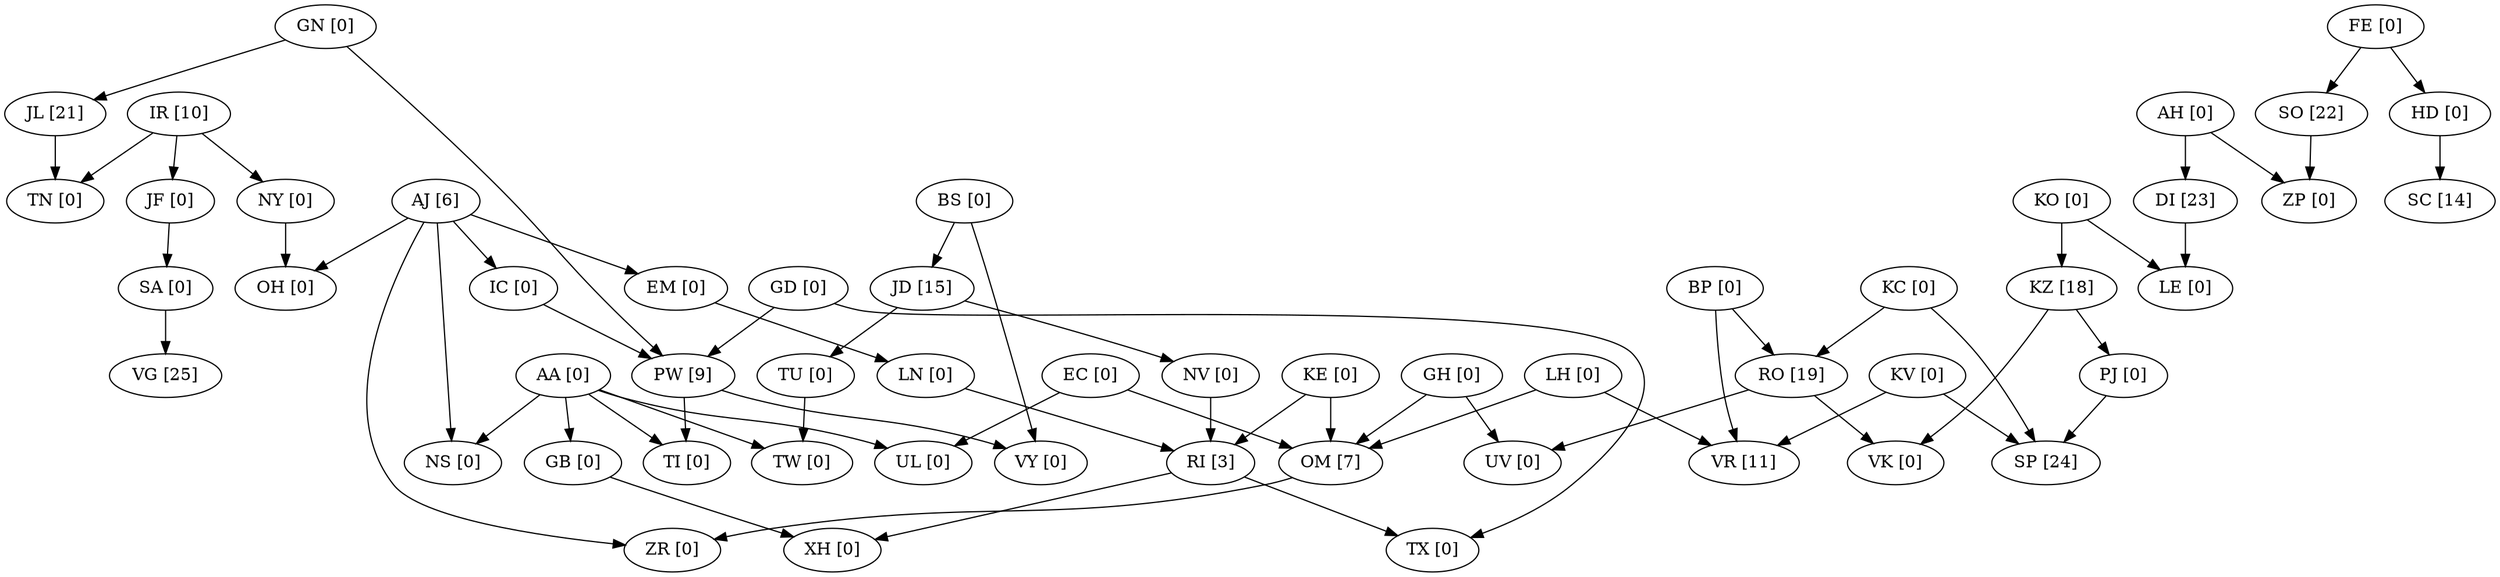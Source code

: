digraph {
    VR [label="VR [11]"]
    UV [label="UV [0]"]
    OH [label="OH [0]"]
    GD [label="GD [0]"]
    NS [label="NS [0]"]
    KZ [label="KZ [18]"]
    AH [label="AH [0]"]
    SA [label="SA [0]"]
    VK [label="VK [0]"]
    GB [label="GB [0]"]
    AJ [label="AJ [6]"]
    PJ [label="PJ [0]"]
    KO [label="KO [0]"]
    AA [label="AA [0]"]
    TW [label="TW [0]"]
    VG [label="VG [25]"]
    BP [label="BP [0]"]
    XH [label="XH [0]"]
    TX [label="TX [0]"]
    IR [label="IR [10]"]
    TU [label="TU [0]"]
    KC [label="KC [0]"]
    LN [label="LN [0]"]
    HD [label="HD [0]"]
    KE [label="KE [0]"]
    VY [label="VY [0]"]
    LH [label="LH [0]"]
    EM [label="EM [0]"]
    SO [label="SO [22]"]
    EC [label="EC [0]"]
    KV [label="KV [0]"]
    FE [label="FE [0]"]
    TI [label="TI [0]"]
    SC [label="SC [14]"]
    ZP [label="ZP [0]"]
    RO [label="RO [19]"]
    ZR [label="ZR [0]"]
    JL [label="JL [21]"]
    PW [label="PW [9]"]
    UL [label="UL [0]"]
    GN [label="GN [0]"]
    TN [label="TN [0]"]
    NV [label="NV [0]"]
    DI [label="DI [23]"]
    IC [label="IC [0]"]
    JF [label="JF [0]"]
    LE [label="LE [0]"]
    BS [label="BS [0]"]
    JD [label="JD [15]"]
    SP [label="SP [24]"]
    NY [label="NY [0]"]
    OM [label="OM [7]"]
    GH [label="GH [0]"]
    RI [label="RI [3]"]
    GD -> TX
    GD -> PW
    KZ -> VK
    KZ -> PJ
    AH -> ZP
    AH -> DI
    SA -> VG
    GB -> XH
    AJ -> IC
    AJ -> OH
    AJ -> ZR
    AJ -> NS
    AJ -> EM
    PJ -> SP
    KO -> KZ
    KO -> LE
    AA -> TW
    AA -> GB
    AA -> TI
    AA -> NS
    AA -> UL
    BP -> RO
    BP -> VR
    IR -> TN
    IR -> NY
    IR -> JF
    TU -> TW
    KC -> SP
    KC -> RO
    LN -> RI
    HD -> SC
    KE -> OM
    KE -> RI
    LH -> OM
    LH -> VR
    EM -> LN
    SO -> ZP
    EC -> OM
    EC -> UL
    KV -> SP
    KV -> VR
    FE -> SO
    FE -> HD
    RO -> UV
    RO -> VK
    JL -> TN
    PW -> TI
    PW -> VY
    GN -> JL
    GN -> PW
    NV -> RI
    DI -> LE
    IC -> PW
    JF -> SA
    BS -> JD
    BS -> VY
    JD -> NV
    JD -> TU
    NY -> OH
    OM -> ZR
    GH -> OM
    GH -> UV
    RI -> XH
    RI -> TX
}